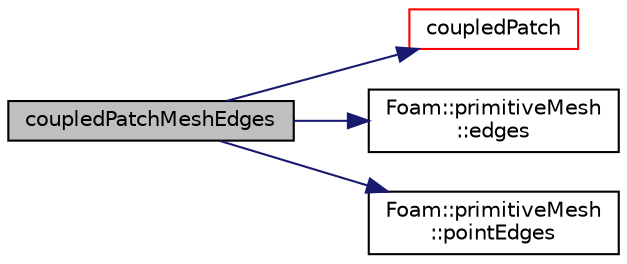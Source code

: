 digraph "coupledPatchMeshEdges"
{
  bgcolor="transparent";
  edge [fontname="Helvetica",fontsize="10",labelfontname="Helvetica",labelfontsize="10"];
  node [fontname="Helvetica",fontsize="10",shape=record];
  rankdir="LR";
  Node1893 [label="coupledPatchMeshEdges",height=0.2,width=0.4,color="black", fillcolor="grey75", style="filled", fontcolor="black"];
  Node1893 -> Node1894 [color="midnightblue",fontsize="10",style="solid",fontname="Helvetica"];
  Node1894 [label="coupledPatch",height=0.2,width=0.4,color="red",URL="$a28485.html#adbf1d40edb1a4d9d7175cc03028a82e7",tooltip="Return patch of all coupled faces. "];
  Node1893 -> Node1952 [color="midnightblue",fontsize="10",style="solid",fontname="Helvetica"];
  Node1952 [label="Foam::primitiveMesh\l::edges",height=0.2,width=0.4,color="black",URL="$a28685.html#a21d764179912ddda5c6f95193c289846",tooltip="Return mesh edges. Uses calcEdges. "];
  Node1893 -> Node1953 [color="midnightblue",fontsize="10",style="solid",fontname="Helvetica"];
  Node1953 [label="Foam::primitiveMesh\l::pointEdges",height=0.2,width=0.4,color="black",URL="$a28685.html#a219060536b044c749e6178283665d632"];
}
